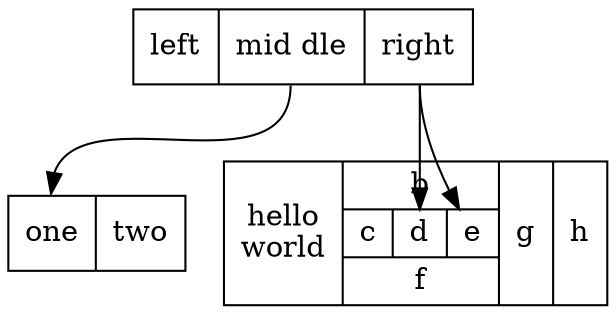 digraph structs {
    node [shape=record];
    struct1 [label="<f0> left|<f1> mid&#92; dle|<f2> right"];
    struct2 [label="<f0> one|<f1> two"];
    struct3 [label="hello&#92;nworld |{ b |{c|<here> d| <here2> e}| f}| g | h"];
    struct1:f1 -> struct2:f0;
    struct1:f2 -> struct3:here;
    struct1:f2 -> struct3:here2;

}

